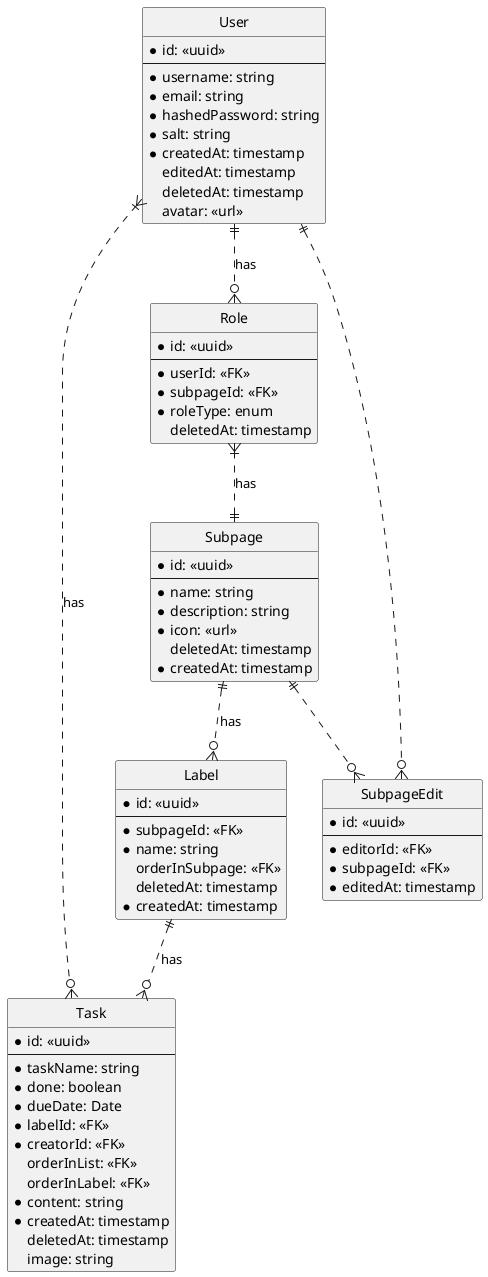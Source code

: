 @startuml nushn

hide circle

entity User {
    * id: <<uuid>>
    ---
    * username: string
    * email: string
    * hashedPassword: string
    * salt: string
    * createdAt: timestamp
    editedAt: timestamp
    deletedAt: timestamp
    avatar: <<url>>
}

entity Subpage {
    *id: <<uuid>>
    ---
    * name: string
    * description: string
    * icon: <<url>>
    deletedAt: timestamp
    * createdAt: timestamp
}

entity Label {
    *id: <<uuid>>
    ---
    * subpageId: <<FK>>
    * name: string
    orderInSubpage: <<FK>>
    deletedAt: timestamp
    * createdAt: timestamp
}

entity Role {
    * id: <<uuid>>
    ---
    * userId: <<FK>>
    * subpageId: <<FK>>
    * roleType: enum
    deletedAt: timestamp
}

entity Task {
    * id: <<uuid>>
    ---
    * taskName: string
    * done: boolean
    * dueDate: Date
    * labelId: <<FK>>
    * creatorId: <<FK>>
    orderInList: <<FK>>
    orderInLabel: <<FK>>
    * content: string
    * createdAt: timestamp
    deletedAt: timestamp
    image: string
}

entity SubpageEdit {
    * id: <<uuid>>
    ---
    * editorId: <<FK>>
    * subpageId: <<FK>>
    * editedAt: timestamp
}

User }|..o{ Task : has
User ||..o{ Role : has
Subpage ||..o{ Label : has
Label ||..o{ Task : has

Subpage ||..o{ SubpageEdit
User ||..o{ SubpageEdit

Role }|..|| Subpage : has
' User ||..o{ Subpage : has
@enduml
